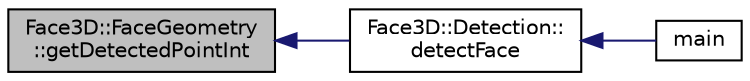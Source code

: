 digraph "Face3D::FaceGeometry::getDetectedPointInt"
{
  edge [fontname="Helvetica",fontsize="10",labelfontname="Helvetica",labelfontsize="10"];
  node [fontname="Helvetica",fontsize="10",shape=record];
  rankdir="LR";
  Node1 [label="Face3D::FaceGeometry\l::getDetectedPointInt",height=0.2,width=0.4,color="black", fillcolor="grey75", style="filled", fontcolor="black"];
  Node1 -> Node2 [dir="back",color="midnightblue",fontsize="10",style="solid"];
  Node2 [label="Face3D::Detection::\ldetectFace",height=0.2,width=0.4,color="black", fillcolor="white", style="filled",URL="$class_face3_d_1_1_detection.html#ac00b0ed49bbcc9efeccf307309b1723a"];
  Node2 -> Node3 [dir="back",color="midnightblue",fontsize="10",style="solid"];
  Node3 [label="main",height=0.2,width=0.4,color="black", fillcolor="white", style="filled",URL="$_face_detection_8cpp.html#a3c04138a5bfe5d72780bb7e82a18e627"];
}
